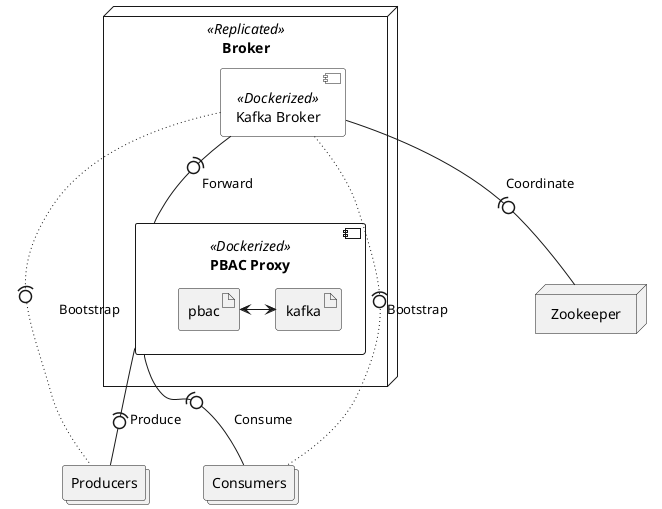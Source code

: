 @startuml

top to bottom direction

collections Producers
collections Consumers

node Broker << Replicated >> {
    component Kafka as "Kafka Broker" << Dockerized >> #white
    component PBAC as "PBAC Proxy" << Dockerized >> {
        artifact KafkaLib as "kafka"
        artifact PBACLib as "pbac"
        PBACLib <-> KafkaLib
    }

    Kafka -(0- PBAC : Forward
}

PBAC -(0- Consumers : Consume
PBAC -(0- Producers : Produce
Kafka -(0~ Consumers : Bootstrap
Kafka -(0~ Producers : Bootstrap

node Zookeeper
Kafka -(0- Zookeeper: Coordinate

@enduml